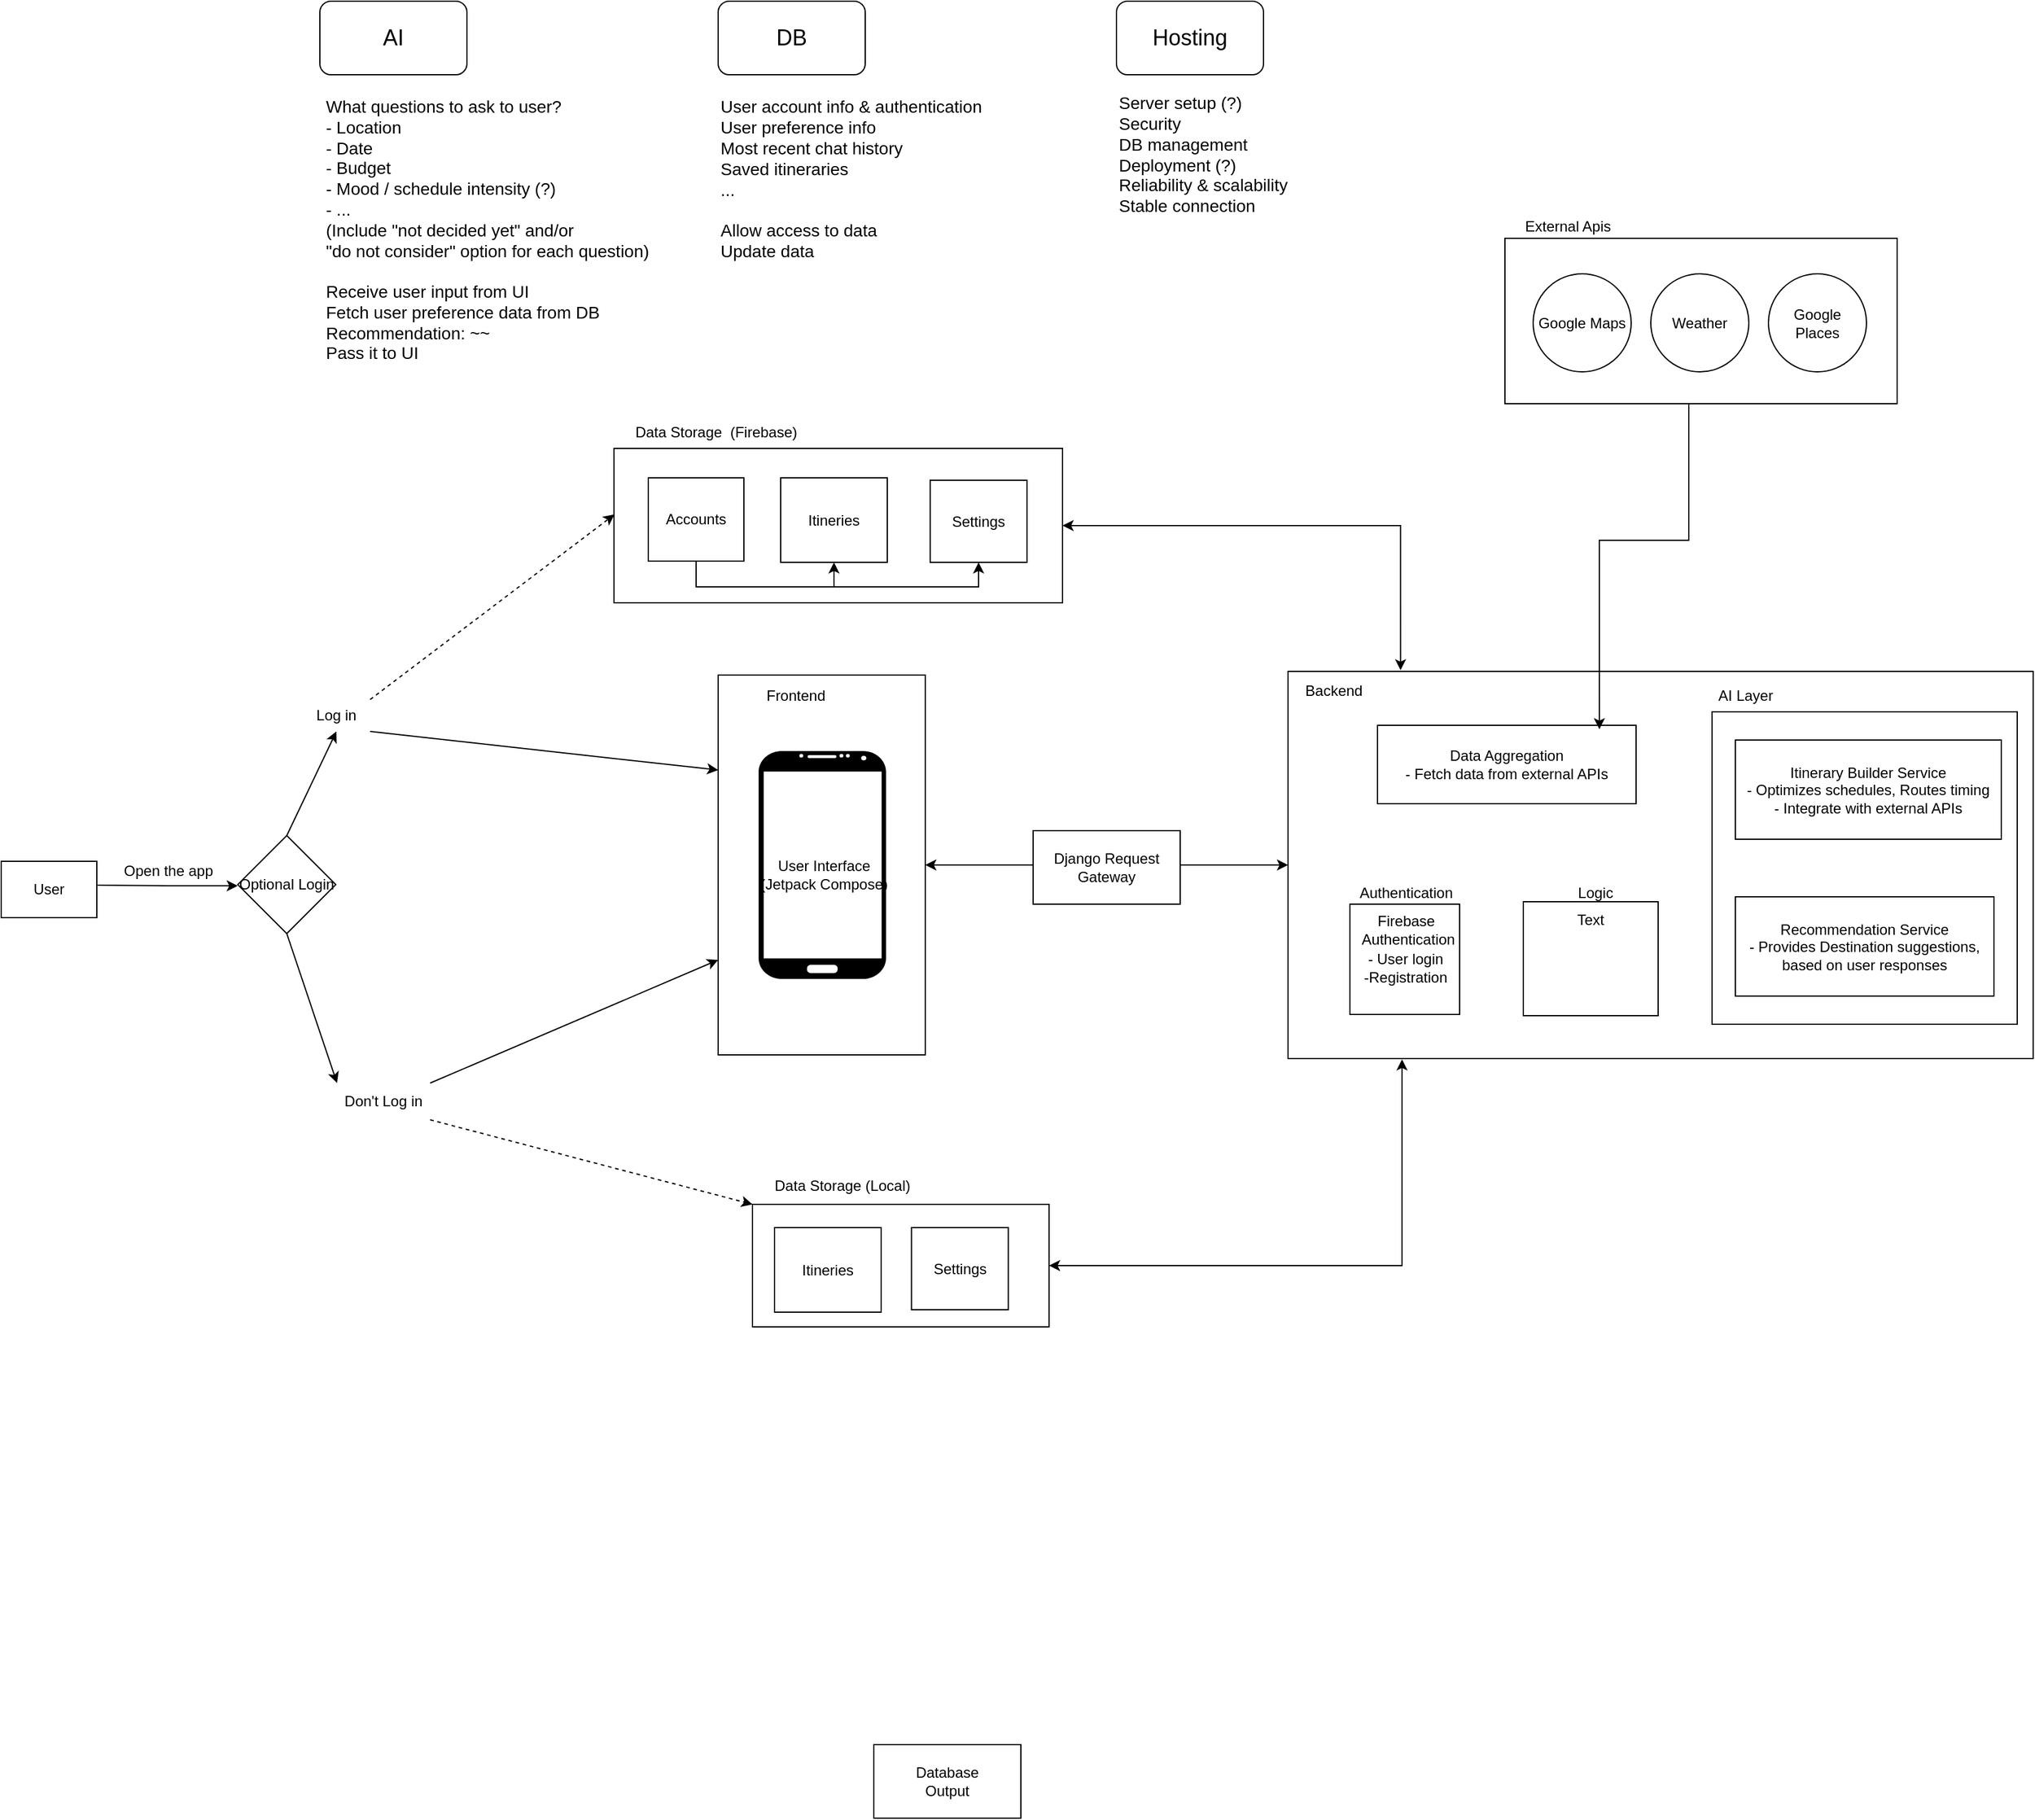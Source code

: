 <mxfile version="26.0.8">
  <diagram name="Page-1" id="YCGb1fXZHZs1NDQ-doLa">
    <mxGraphModel dx="1972" dy="769" grid="0" gridSize="10" guides="1" tooltips="1" connect="1" arrows="1" fold="1" page="1" pageScale="1" pageWidth="850" pageHeight="1100" math="0" shadow="0">
      <root>
        <mxCell id="0" />
        <mxCell id="1" parent="0" />
        <mxCell id="PQpsgTs7zhuVNot9rBAv-1" value="&lt;font style=&quot;font-size: 18px;&quot;&gt;AI&lt;/font&gt;" style="rounded=1;whiteSpace=wrap;html=1;" parent="1" vertex="1">
          <mxGeometry x="31" y="18" width="120" height="60" as="geometry" />
        </mxCell>
        <mxCell id="iJq4LKLFICn1WwAoMsjc-1" value="&lt;font style=&quot;font-size: 18px;&quot;&gt;DB&lt;/font&gt;" style="rounded=1;whiteSpace=wrap;html=1;" parent="1" vertex="1">
          <mxGeometry x="356" y="18" width="120" height="60" as="geometry" />
        </mxCell>
        <mxCell id="iJq4LKLFICn1WwAoMsjc-2" value="&lt;font style=&quot;font-size: 18px;&quot;&gt;Hosting&lt;/font&gt;" style="rounded=1;whiteSpace=wrap;html=1;" parent="1" vertex="1">
          <mxGeometry x="681" y="18" width="120" height="60" as="geometry" />
        </mxCell>
        <mxCell id="iJq4LKLFICn1WwAoMsjc-3" value="&lt;font style=&quot;font-size: 14px;&quot;&gt;What questions to ask to user?&lt;br&gt;- Location&lt;br&gt;- Date&lt;/font&gt;&lt;div&gt;&lt;font style=&quot;font-size: 14px;&quot;&gt;- Budget&lt;/font&gt;&lt;/div&gt;&lt;div&gt;&lt;font style=&quot;font-size: 14px;&quot;&gt;- Mood / schedule intensity (?)&lt;/font&gt;&lt;/div&gt;&lt;div&gt;&lt;font style=&quot;font-size: 14px;&quot;&gt;- ...&lt;/font&gt;&lt;/div&gt;&lt;div&gt;&lt;font style=&quot;font-size: 14px;&quot;&gt;(Include &quot;not decided yet&quot; and/or&lt;/font&gt;&lt;/div&gt;&lt;div&gt;&lt;font style=&quot;font-size: 14px;&quot;&gt;&quot;do not consider&quot; option for each question)&lt;/font&gt;&lt;/div&gt;&lt;div&gt;&lt;font style=&quot;font-size: 14px;&quot;&gt;&lt;br&gt;&lt;/font&gt;&lt;/div&gt;&lt;div&gt;&lt;span style=&quot;font-size: 14px;&quot;&gt;Receive user input from UI&lt;/span&gt;&lt;/div&gt;&lt;div&gt;&lt;span style=&quot;font-size: 14px;&quot;&gt;Fetch user preference data from DB&lt;/span&gt;&lt;/div&gt;&lt;div&gt;&lt;span style=&quot;font-size: 14px;&quot;&gt;Recommendation: ~~&lt;br&gt;Pass it to UI&lt;/span&gt;&lt;/div&gt;&lt;div&gt;&lt;span style=&quot;font-size: 14px;&quot;&gt;&lt;br&gt;&lt;/span&gt;&lt;/div&gt;" style="text;html=1;align=left;verticalAlign=middle;resizable=0;points=[];autosize=1;strokeColor=none;fillColor=none;rounded=1;" parent="1" vertex="1">
          <mxGeometry x="33.5" y="88" width="290" height="250" as="geometry" />
        </mxCell>
        <mxCell id="iJq4LKLFICn1WwAoMsjc-4" value="&lt;span style=&quot;font-size: 14px;&quot;&gt;User account info &amp;amp; authentication&lt;/span&gt;&lt;div&gt;&lt;span style=&quot;font-size: 14px;&quot;&gt;User preference info&lt;/span&gt;&lt;/div&gt;&lt;div&gt;&lt;span style=&quot;font-size: 14px;&quot;&gt;Most recent chat history&lt;/span&gt;&lt;/div&gt;&lt;div&gt;&lt;span style=&quot;font-size: 14px;&quot;&gt;Saved itineraries&lt;/span&gt;&lt;/div&gt;&lt;div&gt;&lt;span style=&quot;font-size: 14px;&quot;&gt;...&lt;/span&gt;&lt;/div&gt;&lt;div&gt;&lt;span style=&quot;font-size: 14px;&quot;&gt;&lt;br&gt;&lt;/span&gt;&lt;/div&gt;&lt;div&gt;&lt;span style=&quot;font-size: 14px;&quot;&gt;Allow access to data&lt;/span&gt;&lt;/div&gt;&lt;div&gt;&lt;span style=&quot;font-size: 14px;&quot;&gt;Update data&lt;/span&gt;&lt;/div&gt;" style="text;html=1;align=left;verticalAlign=middle;whiteSpace=wrap;rounded=1;" parent="1" vertex="1">
          <mxGeometry x="356" y="98" width="225" height="130" as="geometry" />
        </mxCell>
        <mxCell id="iJq4LKLFICn1WwAoMsjc-5" value="&lt;font style=&quot;font-size: 14px;&quot;&gt;Server setup (?)&lt;/font&gt;&lt;div&gt;&lt;font style=&quot;font-size: 14px;&quot;&gt;Security&lt;/font&gt;&lt;/div&gt;&lt;div&gt;&lt;font style=&quot;font-size: 14px;&quot;&gt;DB management&lt;/font&gt;&lt;/div&gt;&lt;div&gt;&lt;font style=&quot;font-size: 14px;&quot;&gt;Deployment (?)&lt;/font&gt;&lt;/div&gt;&lt;div&gt;&lt;font style=&quot;font-size: 14px;&quot;&gt;Reliability &amp;amp; scalability&lt;/font&gt;&lt;/div&gt;&lt;div&gt;&lt;span style=&quot;font-size: 14px;&quot;&gt;Stable connection&lt;/span&gt;&lt;/div&gt;" style="text;html=1;align=left;verticalAlign=middle;resizable=0;points=[];autosize=1;strokeColor=none;fillColor=none;rounded=1;" parent="1" vertex="1">
          <mxGeometry x="681" y="88" width="160" height="110" as="geometry" />
        </mxCell>
        <mxCell id="F6tcZEU1wLUHKEX0VQhd-3" style="edgeStyle=orthogonalEdgeStyle;rounded=1;orthogonalLoop=1;jettySize=auto;html=1;exitX=1.015;exitY=0.365;exitDx=0;exitDy=0;exitPerimeter=0;" parent="1" edge="1">
          <mxGeometry relative="1" as="geometry">
            <mxPoint x="-36" y="740" as="targetPoint" />
            <mxPoint x="-150.325" y="739.49" as="sourcePoint" />
          </mxGeometry>
        </mxCell>
        <mxCell id="F6tcZEU1wLUHKEX0VQhd-24" value="User" style="whiteSpace=wrap;html=1;" parent="1" vertex="1">
          <mxGeometry x="-229" y="720" width="78" height="46" as="geometry" />
        </mxCell>
        <mxCell id="F6tcZEU1wLUHKEX0VQhd-26" value="Open the app" style="text;html=1;align=center;verticalAlign=middle;resizable=0;points=[];autosize=1;strokeColor=none;fillColor=none;" parent="1" vertex="1">
          <mxGeometry x="-139" y="715" width="91" height="26" as="geometry" />
        </mxCell>
        <mxCell id="-O7Q9c80gEYb_Deh_tuQ-25" value="Optional Login" style="rhombus;whiteSpace=wrap;html=1;" parent="1" vertex="1">
          <mxGeometry x="-36" y="699" width="80" height="80" as="geometry" />
        </mxCell>
        <mxCell id="-O7Q9c80gEYb_Deh_tuQ-28" value="" style="endArrow=classic;html=1;rounded=0;exitX=0.5;exitY=1;exitDx=0;exitDy=0;entryX=0;entryY=0;entryDx=0;entryDy=0;" parent="1" source="-O7Q9c80gEYb_Deh_tuQ-25" target="-O7Q9c80gEYb_Deh_tuQ-29" edge="1">
          <mxGeometry width="50" height="50" relative="1" as="geometry">
            <mxPoint x="211" y="752" as="sourcePoint" />
            <mxPoint x="300" y="1125" as="targetPoint" />
          </mxGeometry>
        </mxCell>
        <mxCell id="-O7Q9c80gEYb_Deh_tuQ-29" value="Don&#39;t Log in" style="text;html=1;align=center;verticalAlign=middle;whiteSpace=wrap;rounded=0;" parent="1" vertex="1">
          <mxGeometry x="45" y="901" width="76" height="30" as="geometry" />
        </mxCell>
        <mxCell id="-O7Q9c80gEYb_Deh_tuQ-31" value="" style="endArrow=classic;html=1;rounded=0;exitX=0.5;exitY=0;exitDx=0;exitDy=0;entryX=0.5;entryY=1;entryDx=0;entryDy=0;" parent="1" source="-O7Q9c80gEYb_Deh_tuQ-25" target="-O7Q9c80gEYb_Deh_tuQ-32" edge="1">
          <mxGeometry width="50" height="50" relative="1" as="geometry">
            <mxPoint x="251" y="712" as="sourcePoint" />
            <mxPoint x="621" y="731" as="targetPoint" />
          </mxGeometry>
        </mxCell>
        <mxCell id="-O7Q9c80gEYb_Deh_tuQ-32" value="Log in" style="text;html=1;align=center;verticalAlign=middle;whiteSpace=wrap;rounded=0;" parent="1" vertex="1">
          <mxGeometry x="17" y="588" width="55" height="26" as="geometry" />
        </mxCell>
        <mxCell id="7If0mPEfzT8Xvft6bbRa-1" value="" style="rounded=0;whiteSpace=wrap;html=1;" parent="1" vertex="1">
          <mxGeometry x="483" y="1441" width="120" height="60" as="geometry" />
        </mxCell>
        <mxCell id="7If0mPEfzT8Xvft6bbRa-3" value="Database Output" style="text;html=1;align=center;verticalAlign=middle;whiteSpace=wrap;rounded=0;" parent="1" vertex="1">
          <mxGeometry x="513" y="1456" width="60" height="30" as="geometry" />
        </mxCell>
        <mxCell id="H4jSPD8bba1UMETeC9ga-2" value="" style="group" vertex="1" connectable="0" parent="1">
          <mxGeometry x="271" y="357" width="366" height="152" as="geometry" />
        </mxCell>
        <mxCell id="F6tcZEU1wLUHKEX0VQhd-23" value="" style="whiteSpace=wrap;html=1;" parent="H4jSPD8bba1UMETeC9ga-2" vertex="1">
          <mxGeometry y="26" width="366" height="126" as="geometry" />
        </mxCell>
        <mxCell id="F6tcZEU1wLUHKEX0VQhd-22" value="&lt;div&gt;Data Storage&amp;nbsp; (Firebase)&lt;/div&gt;" style="text;html=1;align=center;verticalAlign=middle;resizable=0;points=[];autosize=1;strokeColor=none;fillColor=none;" parent="H4jSPD8bba1UMETeC9ga-2" vertex="1">
          <mxGeometry x="6" width="153" height="26" as="geometry" />
        </mxCell>
        <mxCell id="F6tcZEU1wLUHKEX0VQhd-48" style="edgeStyle=orthogonalEdgeStyle;rounded=0;orthogonalLoop=1;jettySize=auto;html=1;exitX=0.5;exitY=1;exitDx=0;exitDy=0;entryX=0.5;entryY=1;entryDx=0;entryDy=0;" parent="H4jSPD8bba1UMETeC9ga-2" source="F6tcZEU1wLUHKEX0VQhd-41" target="F6tcZEU1wLUHKEX0VQhd-44" edge="1">
          <mxGeometry relative="1" as="geometry" />
        </mxCell>
        <mxCell id="F6tcZEU1wLUHKEX0VQhd-49" style="edgeStyle=orthogonalEdgeStyle;rounded=0;orthogonalLoop=1;jettySize=auto;html=1;exitX=0.5;exitY=1;exitDx=0;exitDy=0;entryX=0.5;entryY=1;entryDx=0;entryDy=0;" parent="H4jSPD8bba1UMETeC9ga-2" source="F6tcZEU1wLUHKEX0VQhd-41" target="F6tcZEU1wLUHKEX0VQhd-47" edge="1">
          <mxGeometry relative="1" as="geometry" />
        </mxCell>
        <mxCell id="F6tcZEU1wLUHKEX0VQhd-41" value="Accounts" style="whiteSpace=wrap;html=1;" parent="H4jSPD8bba1UMETeC9ga-2" vertex="1">
          <mxGeometry x="28" y="50" width="78" height="68" as="geometry" />
        </mxCell>
        <mxCell id="F6tcZEU1wLUHKEX0VQhd-44" value="Itineries" style="whiteSpace=wrap;html=1;" parent="H4jSPD8bba1UMETeC9ga-2" vertex="1">
          <mxGeometry x="136" y="50" width="87" height="69" as="geometry" />
        </mxCell>
        <mxCell id="F6tcZEU1wLUHKEX0VQhd-47" value="Settings" style="whiteSpace=wrap;html=1;" parent="H4jSPD8bba1UMETeC9ga-2" vertex="1">
          <mxGeometry x="258" y="52" width="79" height="67" as="geometry" />
        </mxCell>
        <mxCell id="H4jSPD8bba1UMETeC9ga-4" value="" style="group" vertex="1" connectable="0" parent="1">
          <mxGeometry x="384" y="972" width="242" height="128" as="geometry" />
        </mxCell>
        <mxCell id="-O7Q9c80gEYb_Deh_tuQ-9" value="" style="whiteSpace=wrap;html=1;" parent="H4jSPD8bba1UMETeC9ga-4" vertex="1">
          <mxGeometry y="28" width="242" height="100" as="geometry" />
        </mxCell>
        <mxCell id="-O7Q9c80gEYb_Deh_tuQ-10" value="&lt;div&gt;Data Storage (Local)&lt;/div&gt;" style="text;html=1;align=center;verticalAlign=middle;resizable=0;points=[];autosize=1;strokeColor=none;fillColor=none;" parent="H4jSPD8bba1UMETeC9ga-4" vertex="1">
          <mxGeometry x="8.5" width="129" height="26" as="geometry" />
        </mxCell>
        <mxCell id="-O7Q9c80gEYb_Deh_tuQ-14" value="Itineries" style="whiteSpace=wrap;html=1;" parent="H4jSPD8bba1UMETeC9ga-4" vertex="1">
          <mxGeometry x="18" y="47" width="87" height="69" as="geometry" />
        </mxCell>
        <mxCell id="-O7Q9c80gEYb_Deh_tuQ-15" value="Settings" style="whiteSpace=wrap;html=1;" parent="H4jSPD8bba1UMETeC9ga-4" vertex="1">
          <mxGeometry x="129.75" y="47" width="79" height="67" as="geometry" />
        </mxCell>
        <mxCell id="H4jSPD8bba1UMETeC9ga-11" value="" style="group" vertex="1" connectable="0" parent="1">
          <mxGeometry x="821" y="565" width="608" height="316" as="geometry" />
        </mxCell>
        <mxCell id="F6tcZEU1wLUHKEX0VQhd-20" value="" style="whiteSpace=wrap;html=1;" parent="H4jSPD8bba1UMETeC9ga-11" vertex="1">
          <mxGeometry width="608" height="316" as="geometry" />
        </mxCell>
        <mxCell id="F6tcZEU1wLUHKEX0VQhd-21" value="Backend" style="text;html=1;align=center;verticalAlign=middle;resizable=0;points=[];autosize=1;strokeColor=none;fillColor=none;" parent="H4jSPD8bba1UMETeC9ga-11" vertex="1">
          <mxGeometry x="4" y="3" width="66" height="26" as="geometry" />
        </mxCell>
        <mxCell id="F6tcZEU1wLUHKEX0VQhd-52" value="&lt;div&gt;&lt;br&gt;&lt;/div&gt;&lt;div&gt;- User login&lt;/div&gt;&lt;div&gt;-Registration&lt;br&gt;&lt;/div&gt;" style="rounded=0;whiteSpace=wrap;html=1;" parent="H4jSPD8bba1UMETeC9ga-11" vertex="1">
          <mxGeometry x="50.5" y="190" width="89.5" height="90" as="geometry" />
        </mxCell>
        <mxCell id="F6tcZEU1wLUHKEX0VQhd-53" value="Firebase&lt;br&gt;&amp;nbsp;Authentication" style="text;html=1;align=center;verticalAlign=middle;resizable=0;points=[];autosize=1;strokeColor=none;fillColor=none;" parent="H4jSPD8bba1UMETeC9ga-11" vertex="1">
          <mxGeometry x="47.5" y="190" width="97" height="41" as="geometry" />
        </mxCell>
        <mxCell id="F6tcZEU1wLUHKEX0VQhd-54" value="Authentication" style="text;html=1;align=center;verticalAlign=middle;resizable=0;points=[];autosize=1;strokeColor=none;fillColor=none;" parent="H4jSPD8bba1UMETeC9ga-11" vertex="1">
          <mxGeometry x="48.5" y="168" width="95" height="26" as="geometry" />
        </mxCell>
        <mxCell id="F6tcZEU1wLUHKEX0VQhd-55" value="&lt;div&gt;Itinerary Builder Service&lt;/div&gt;&lt;div&gt;- Optimizes schedules, Routes timing&lt;br&gt;&lt;/div&gt;&lt;div&gt;- Integrate with external APIs&lt;br&gt;&lt;/div&gt;" style="whiteSpace=wrap;html=1;" parent="H4jSPD8bba1UMETeC9ga-11" vertex="1">
          <mxGeometry x="365" y="56" width="217" height="81" as="geometry" />
        </mxCell>
        <mxCell id="F6tcZEU1wLUHKEX0VQhd-56" value="&lt;div&gt;Recommendation Service&lt;/div&gt;&lt;div&gt;- Provides Destination suggestions, based on user responses&lt;/div&gt;" style="whiteSpace=wrap;html=1;" parent="H4jSPD8bba1UMETeC9ga-11" vertex="1">
          <mxGeometry x="365" y="184" width="211" height="81" as="geometry" />
        </mxCell>
        <mxCell id="F6tcZEU1wLUHKEX0VQhd-57" value="&lt;div&gt;Data Aggregation&lt;/div&gt;&lt;div&gt;- Fetch data from external APIs&lt;br&gt;&lt;/div&gt;" style="whiteSpace=wrap;html=1;" parent="H4jSPD8bba1UMETeC9ga-11" vertex="1">
          <mxGeometry x="73" y="44" width="211" height="64" as="geometry" />
        </mxCell>
        <mxCell id="F6tcZEU1wLUHKEX0VQhd-59" value="" style="whiteSpace=wrap;html=1;fillColor=none;strokeColor=light-dark(#000000,#0000CC);" parent="H4jSPD8bba1UMETeC9ga-11" vertex="1">
          <mxGeometry x="346" y="33" width="249" height="255" as="geometry" />
        </mxCell>
        <mxCell id="F6tcZEU1wLUHKEX0VQhd-60" value="&lt;span style=&quot;color: light-dark(rgb(0, 0, 0), rgb(0, 0, 204));&quot;&gt;AI Layer&lt;br&gt;&lt;/span&gt;" style="text;html=1;align=center;verticalAlign=middle;resizable=0;points=[];autosize=1;strokeColor=none;fillColor=none;" parent="H4jSPD8bba1UMETeC9ga-11" vertex="1">
          <mxGeometry x="342" y="7" width="61" height="26" as="geometry" />
        </mxCell>
        <mxCell id="-O7Q9c80gEYb_Deh_tuQ-33" value="" style="rounded=0;whiteSpace=wrap;html=1;" parent="H4jSPD8bba1UMETeC9ga-11" vertex="1">
          <mxGeometry x="192" y="188" width="110" height="93" as="geometry" />
        </mxCell>
        <mxCell id="-O7Q9c80gEYb_Deh_tuQ-34" value="Logic" style="text;html=1;align=center;verticalAlign=middle;whiteSpace=wrap;rounded=0;" parent="H4jSPD8bba1UMETeC9ga-11" vertex="1">
          <mxGeometry x="221" y="166" width="60" height="30" as="geometry" />
        </mxCell>
        <mxCell id="-O7Q9c80gEYb_Deh_tuQ-35" value="Text" style="text;html=1;align=center;verticalAlign=middle;whiteSpace=wrap;rounded=0;" parent="H4jSPD8bba1UMETeC9ga-11" vertex="1">
          <mxGeometry x="217" y="188" width="60" height="30" as="geometry" />
        </mxCell>
        <mxCell id="F6tcZEU1wLUHKEX0VQhd-32" value="External Apis" style="text;html=1;align=center;verticalAlign=middle;resizable=0;points=[];autosize=1;strokeColor=none;fillColor=none;" parent="1" vertex="1">
          <mxGeometry x="1004" y="189" width="89" height="26" as="geometry" />
        </mxCell>
        <mxCell id="H4jSPD8bba1UMETeC9ga-14" style="edgeStyle=orthogonalEdgeStyle;rounded=0;orthogonalLoop=1;jettySize=auto;html=1;entryX=0.858;entryY=0.05;entryDx=0;entryDy=0;entryPerimeter=0;" edge="1" parent="1" source="F6tcZEU1wLUHKEX0VQhd-31" target="F6tcZEU1wLUHKEX0VQhd-57">
          <mxGeometry relative="1" as="geometry">
            <Array as="points">
              <mxPoint x="1148" y="458" />
              <mxPoint x="1075" y="458" />
            </Array>
          </mxGeometry>
        </mxCell>
        <mxCell id="F6tcZEU1wLUHKEX0VQhd-31" value="" style="rounded=0;whiteSpace=wrap;html=1;" parent="1" vertex="1">
          <mxGeometry x="998" y="211.5" width="320" height="135" as="geometry" />
        </mxCell>
        <mxCell id="F6tcZEU1wLUHKEX0VQhd-35" value="Google Maps" style="ellipse;whiteSpace=wrap;html=1;" parent="1" vertex="1">
          <mxGeometry x="1021" y="240.5" width="80" height="80" as="geometry" />
        </mxCell>
        <mxCell id="F6tcZEU1wLUHKEX0VQhd-36" value="Weather" style="ellipse;whiteSpace=wrap;html=1;" parent="1" vertex="1">
          <mxGeometry x="1117" y="240.5" width="80" height="80" as="geometry" />
        </mxCell>
        <mxCell id="F6tcZEU1wLUHKEX0VQhd-58" value="Google Places" style="ellipse;whiteSpace=wrap;html=1;" parent="1" vertex="1">
          <mxGeometry x="1213" y="240.5" width="80" height="80" as="geometry" />
        </mxCell>
        <mxCell id="H4jSPD8bba1UMETeC9ga-15" value="" style="group" vertex="1" connectable="0" parent="1">
          <mxGeometry x="356" y="568" width="169" height="310" as="geometry" />
        </mxCell>
        <mxCell id="F6tcZEU1wLUHKEX0VQhd-15" value="" style="rounded=0;whiteSpace=wrap;html=1;" parent="H4jSPD8bba1UMETeC9ga-15" vertex="1">
          <mxGeometry width="169" height="310" as="geometry" />
        </mxCell>
        <mxCell id="F6tcZEU1wLUHKEX0VQhd-8" value="Frontend" style="text;html=1;align=center;verticalAlign=middle;resizable=0;points=[];autosize=1;strokeColor=none;fillColor=none;" parent="H4jSPD8bba1UMETeC9ga-15" vertex="1">
          <mxGeometry x="29" y="4" width="67" height="26" as="geometry" />
        </mxCell>
        <mxCell id="F6tcZEU1wLUHKEX0VQhd-17" value="" style="verticalLabelPosition=bottom;verticalAlign=top;html=1;shadow=0;dashed=0;strokeWidth=1;shape=mxgraph.android.phone2;strokeColor=none;fillStyle=auto;fillColor=light-dark(default, #ffffff);gradientColor=light-dark(#000000,#FFFFFF);gradientDirection=radial;" parent="H4jSPD8bba1UMETeC9ga-15" vertex="1">
          <mxGeometry x="33" y="62" width="104" height="186" as="geometry" />
        </mxCell>
        <mxCell id="F6tcZEU1wLUHKEX0VQhd-30" value="User Interface&lt;br&gt;(Jetpack Compose)" style="text;html=1;align=center;verticalAlign=middle;resizable=0;points=[];autosize=1;strokeColor=none;fillColor=none;" parent="H4jSPD8bba1UMETeC9ga-15" vertex="1">
          <mxGeometry x="24.5" y="142" width="122" height="41" as="geometry" />
        </mxCell>
        <mxCell id="H4jSPD8bba1UMETeC9ga-21" value="" style="endArrow=classic;html=1;rounded=0;entryX=0;entryY=0;entryDx=0;entryDy=0;exitX=1;exitY=1;exitDx=0;exitDy=0;dashed=1;" edge="1" parent="1" source="-O7Q9c80gEYb_Deh_tuQ-29" target="-O7Q9c80gEYb_Deh_tuQ-9">
          <mxGeometry width="50" height="50" relative="1" as="geometry">
            <mxPoint x="162" y="931" as="sourcePoint" />
            <mxPoint x="212" y="881" as="targetPoint" />
          </mxGeometry>
        </mxCell>
        <mxCell id="H4jSPD8bba1UMETeC9ga-23" value="" style="endArrow=classic;html=1;rounded=0;entryX=0;entryY=0.75;entryDx=0;entryDy=0;exitX=1;exitY=0;exitDx=0;exitDy=0;" edge="1" parent="1" source="-O7Q9c80gEYb_Deh_tuQ-29" target="F6tcZEU1wLUHKEX0VQhd-15">
          <mxGeometry width="50" height="50" relative="1" as="geometry">
            <mxPoint x="151" y="881" as="sourcePoint" />
            <mxPoint x="201" y="831" as="targetPoint" />
          </mxGeometry>
        </mxCell>
        <mxCell id="H4jSPD8bba1UMETeC9ga-24" style="edgeStyle=orthogonalEdgeStyle;rounded=0;orthogonalLoop=1;jettySize=auto;html=1;exitX=1;exitY=0.5;exitDx=0;exitDy=0;entryX=0.153;entryY=1.002;entryDx=0;entryDy=0;entryPerimeter=0;startArrow=classic;startFill=1;" edge="1" parent="1" source="-O7Q9c80gEYb_Deh_tuQ-9" target="F6tcZEU1wLUHKEX0VQhd-20">
          <mxGeometry relative="1" as="geometry" />
        </mxCell>
        <mxCell id="H4jSPD8bba1UMETeC9ga-25" style="edgeStyle=orthogonalEdgeStyle;rounded=0;orthogonalLoop=1;jettySize=auto;html=1;exitX=1;exitY=0.5;exitDx=0;exitDy=0;entryX=0.151;entryY=-0.003;entryDx=0;entryDy=0;entryPerimeter=0;startArrow=classic;startFill=1;" edge="1" parent="1" source="F6tcZEU1wLUHKEX0VQhd-23" target="F6tcZEU1wLUHKEX0VQhd-20">
          <mxGeometry relative="1" as="geometry" />
        </mxCell>
        <mxCell id="H4jSPD8bba1UMETeC9ga-26" value="" style="endArrow=classic;html=1;rounded=0;entryX=0.001;entryY=0.428;entryDx=0;entryDy=0;exitX=1;exitY=0;exitDx=0;exitDy=0;entryPerimeter=0;dashed=1;" edge="1" parent="1" source="-O7Q9c80gEYb_Deh_tuQ-32" target="F6tcZEU1wLUHKEX0VQhd-23">
          <mxGeometry width="50" height="50" relative="1" as="geometry">
            <mxPoint x="36" y="670" as="sourcePoint" />
            <mxPoint x="271" y="492" as="targetPoint" />
          </mxGeometry>
        </mxCell>
        <mxCell id="H4jSPD8bba1UMETeC9ga-28" value="" style="endArrow=classic;html=1;rounded=0;entryX=0;entryY=0.25;entryDx=0;entryDy=0;exitX=1;exitY=1;exitDx=0;exitDy=0;" edge="1" parent="1" source="-O7Q9c80gEYb_Deh_tuQ-32" target="F6tcZEU1wLUHKEX0VQhd-15">
          <mxGeometry width="50" height="50" relative="1" as="geometry">
            <mxPoint x="141" y="921" as="sourcePoint" />
            <mxPoint x="376" y="743" as="targetPoint" />
          </mxGeometry>
        </mxCell>
        <mxCell id="H4jSPD8bba1UMETeC9ga-30" value="" style="endArrow=classic;startArrow=classic;html=1;rounded=0;entryX=0;entryY=0.5;entryDx=0;entryDy=0;exitX=1;exitY=0.5;exitDx=0;exitDy=0;" edge="1" parent="1" source="F6tcZEU1wLUHKEX0VQhd-15" target="F6tcZEU1wLUHKEX0VQhd-20">
          <mxGeometry width="50" height="50" relative="1" as="geometry">
            <mxPoint x="523" y="734" as="sourcePoint" />
            <mxPoint x="573" y="684" as="targetPoint" />
          </mxGeometry>
        </mxCell>
        <mxCell id="H4jSPD8bba1UMETeC9ga-6" value="Django Request Gateway" style="rounded=0;whiteSpace=wrap;html=1;" vertex="1" parent="1">
          <mxGeometry x="613" y="695" width="120" height="60" as="geometry" />
        </mxCell>
      </root>
    </mxGraphModel>
  </diagram>
</mxfile>
